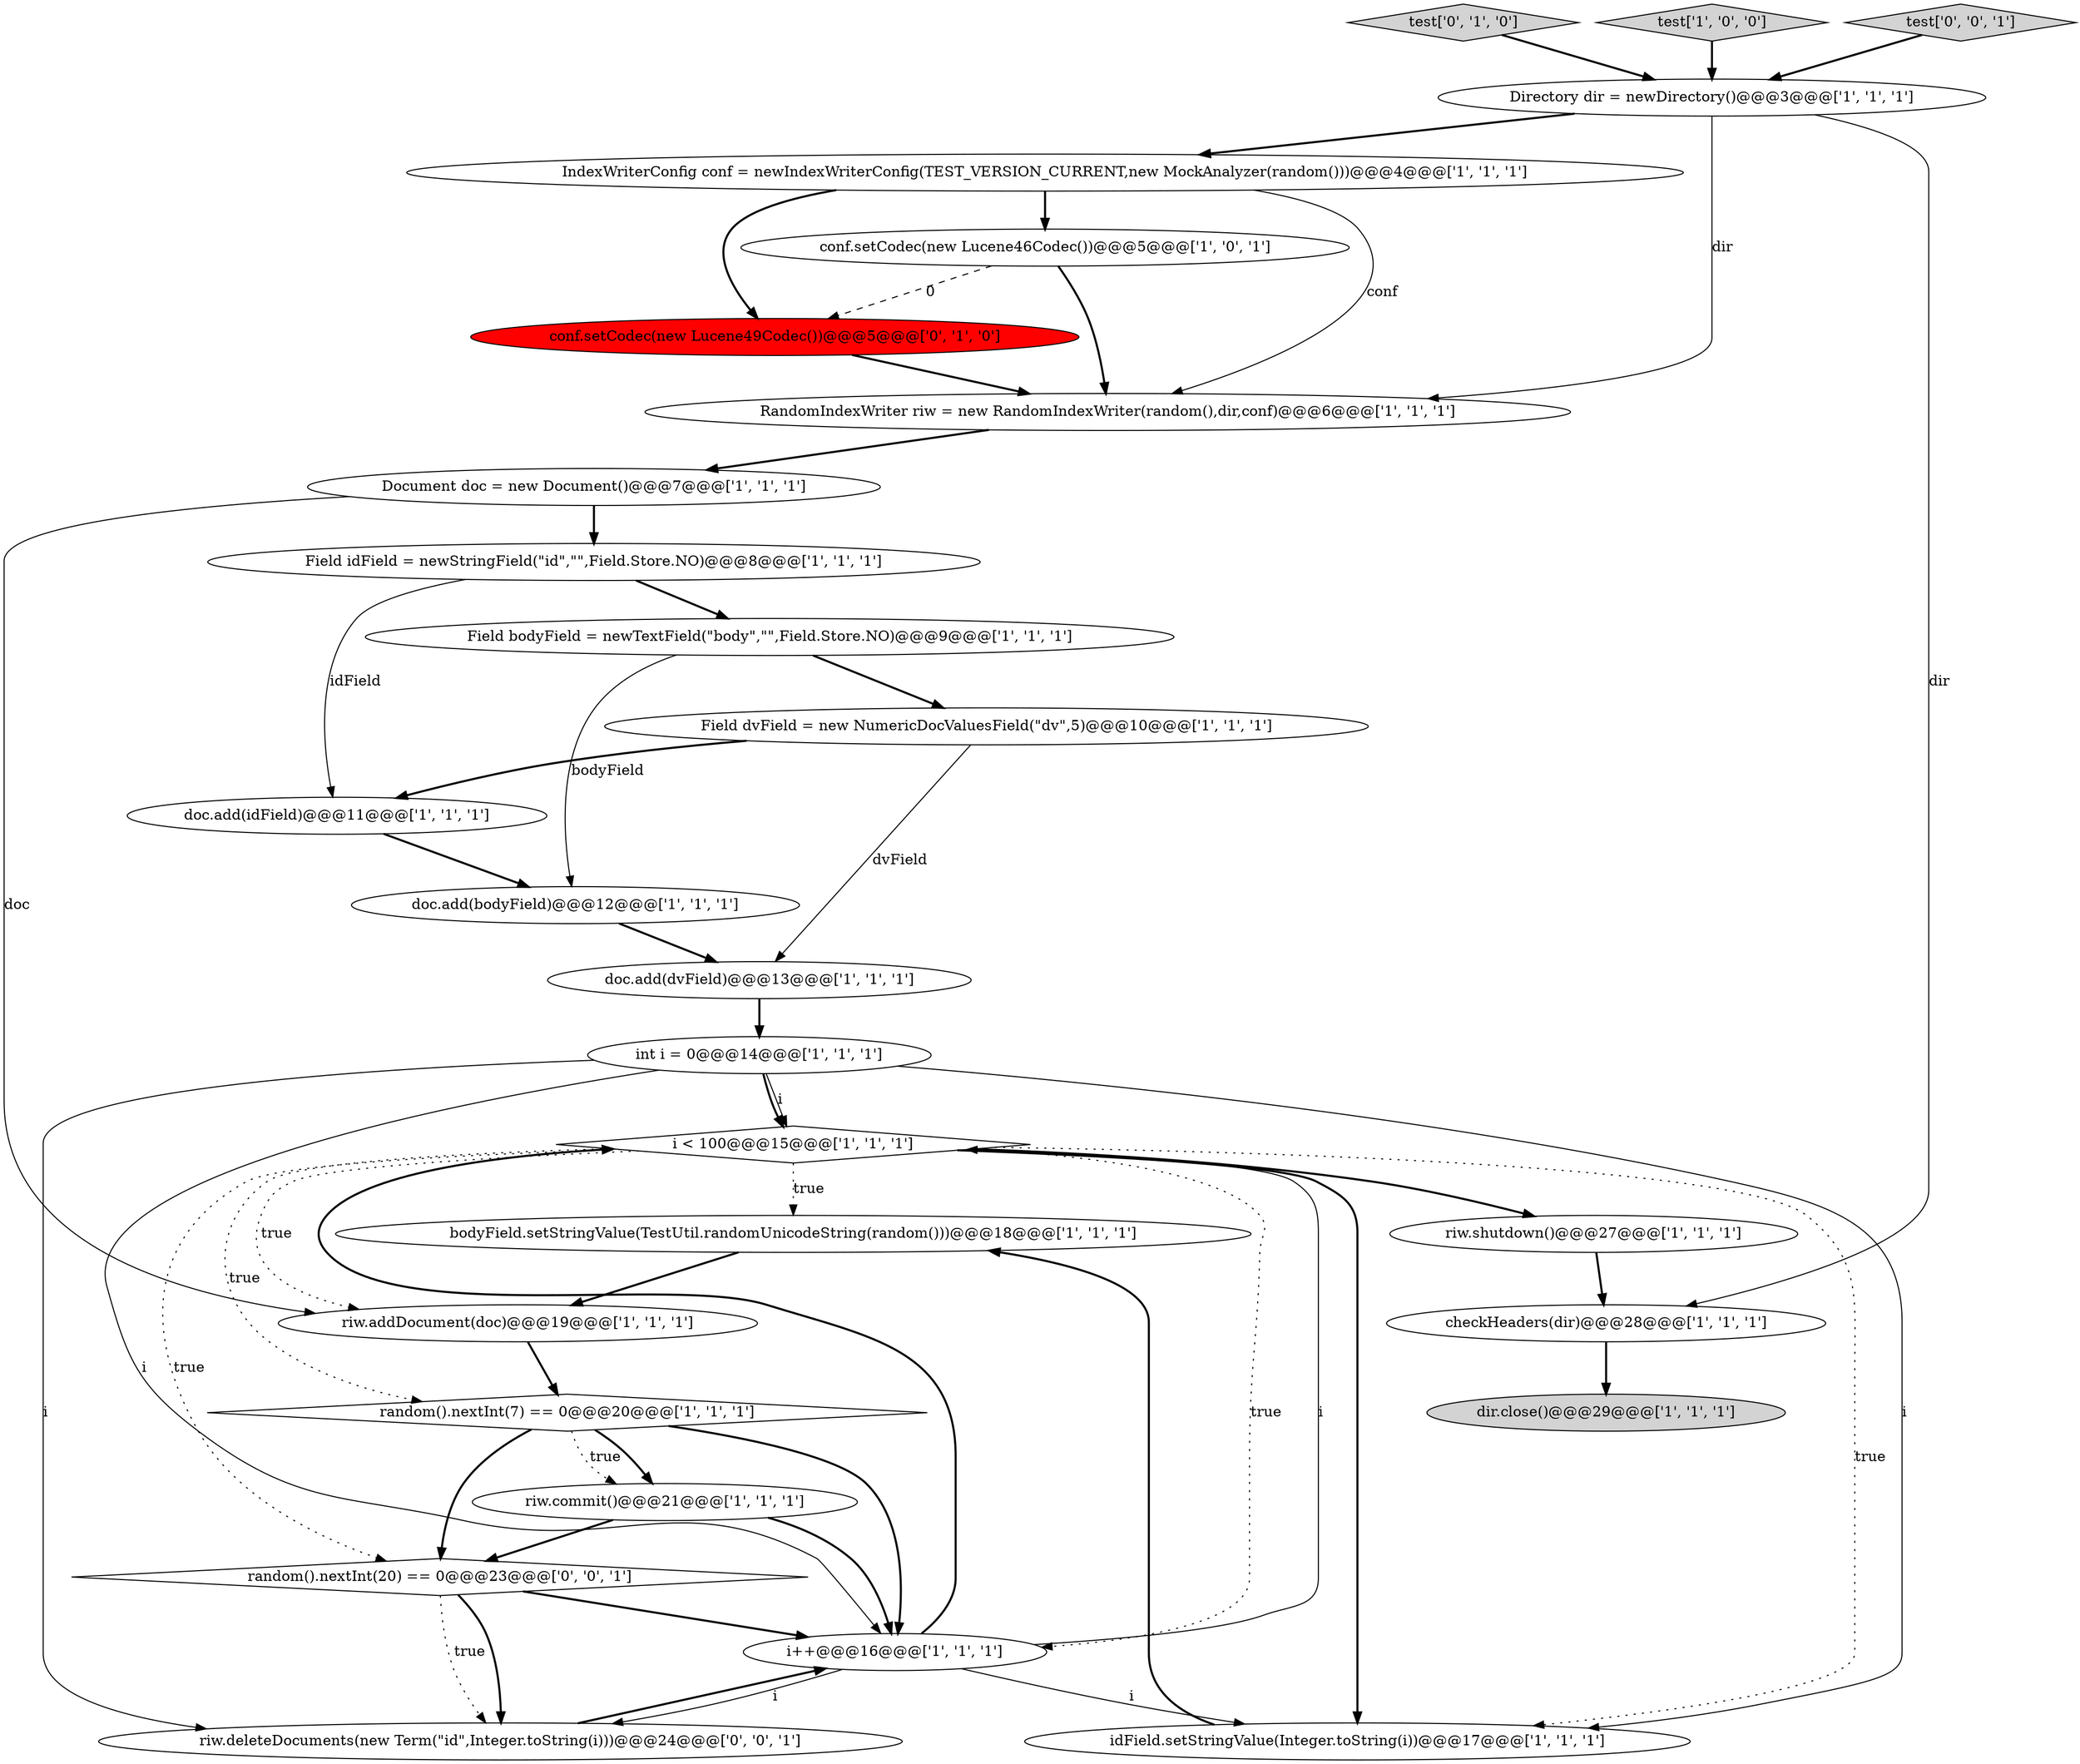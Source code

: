 digraph {
17 [style = filled, label = "Field bodyField = newTextField(\"body\",\"\",Field.Store.NO)@@@9@@@['1', '1', '1']", fillcolor = white, shape = ellipse image = "AAA0AAABBB1BBB"];
13 [style = filled, label = "RandomIndexWriter riw = new RandomIndexWriter(random(),dir,conf)@@@6@@@['1', '1', '1']", fillcolor = white, shape = ellipse image = "AAA0AAABBB1BBB"];
18 [style = filled, label = "doc.add(bodyField)@@@12@@@['1', '1', '1']", fillcolor = white, shape = ellipse image = "AAA0AAABBB1BBB"];
0 [style = filled, label = "bodyField.setStringValue(TestUtil.randomUnicodeString(random()))@@@18@@@['1', '1', '1']", fillcolor = white, shape = ellipse image = "AAA0AAABBB1BBB"];
5 [style = filled, label = "Field dvField = new NumericDocValuesField(\"dv\",5)@@@10@@@['1', '1', '1']", fillcolor = white, shape = ellipse image = "AAA0AAABBB1BBB"];
16 [style = filled, label = "riw.shutdown()@@@27@@@['1', '1', '1']", fillcolor = white, shape = ellipse image = "AAA0AAABBB1BBB"];
14 [style = filled, label = "i < 100@@@15@@@['1', '1', '1']", fillcolor = white, shape = diamond image = "AAA0AAABBB1BBB"];
19 [style = filled, label = "random().nextInt(7) == 0@@@20@@@['1', '1', '1']", fillcolor = white, shape = diamond image = "AAA0AAABBB1BBB"];
6 [style = filled, label = "IndexWriterConfig conf = newIndexWriterConfig(TEST_VERSION_CURRENT,new MockAnalyzer(random()))@@@4@@@['1', '1', '1']", fillcolor = white, shape = ellipse image = "AAA0AAABBB1BBB"];
15 [style = filled, label = "Field idField = newStringField(\"id\",\"\",Field.Store.NO)@@@8@@@['1', '1', '1']", fillcolor = white, shape = ellipse image = "AAA0AAABBB1BBB"];
23 [style = filled, label = "test['0', '1', '0']", fillcolor = lightgray, shape = diamond image = "AAA0AAABBB2BBB"];
26 [style = filled, label = "random().nextInt(20) == 0@@@23@@@['0', '0', '1']", fillcolor = white, shape = diamond image = "AAA0AAABBB3BBB"];
11 [style = filled, label = "idField.setStringValue(Integer.toString(i))@@@17@@@['1', '1', '1']", fillcolor = white, shape = ellipse image = "AAA0AAABBB1BBB"];
7 [style = filled, label = "Directory dir = newDirectory()@@@3@@@['1', '1', '1']", fillcolor = white, shape = ellipse image = "AAA0AAABBB1BBB"];
4 [style = filled, label = "doc.add(dvField)@@@13@@@['1', '1', '1']", fillcolor = white, shape = ellipse image = "AAA0AAABBB1BBB"];
2 [style = filled, label = "dir.close()@@@29@@@['1', '1', '1']", fillcolor = lightgray, shape = ellipse image = "AAA0AAABBB1BBB"];
12 [style = filled, label = "test['1', '0', '0']", fillcolor = lightgray, shape = diamond image = "AAA0AAABBB1BBB"];
20 [style = filled, label = "int i = 0@@@14@@@['1', '1', '1']", fillcolor = white, shape = ellipse image = "AAA0AAABBB1BBB"];
24 [style = filled, label = "conf.setCodec(new Lucene49Codec())@@@5@@@['0', '1', '0']", fillcolor = red, shape = ellipse image = "AAA1AAABBB2BBB"];
27 [style = filled, label = "test['0', '0', '1']", fillcolor = lightgray, shape = diamond image = "AAA0AAABBB3BBB"];
21 [style = filled, label = "checkHeaders(dir)@@@28@@@['1', '1', '1']", fillcolor = white, shape = ellipse image = "AAA0AAABBB1BBB"];
9 [style = filled, label = "doc.add(idField)@@@11@@@['1', '1', '1']", fillcolor = white, shape = ellipse image = "AAA0AAABBB1BBB"];
10 [style = filled, label = "Document doc = new Document()@@@7@@@['1', '1', '1']", fillcolor = white, shape = ellipse image = "AAA0AAABBB1BBB"];
1 [style = filled, label = "i++@@@16@@@['1', '1', '1']", fillcolor = white, shape = ellipse image = "AAA0AAABBB1BBB"];
22 [style = filled, label = "conf.setCodec(new Lucene46Codec())@@@5@@@['1', '0', '1']", fillcolor = white, shape = ellipse image = "AAA0AAABBB1BBB"];
3 [style = filled, label = "riw.commit()@@@21@@@['1', '1', '1']", fillcolor = white, shape = ellipse image = "AAA0AAABBB1BBB"];
25 [style = filled, label = "riw.deleteDocuments(new Term(\"id\",Integer.toString(i)))@@@24@@@['0', '0', '1']", fillcolor = white, shape = ellipse image = "AAA0AAABBB3BBB"];
8 [style = filled, label = "riw.addDocument(doc)@@@19@@@['1', '1', '1']", fillcolor = white, shape = ellipse image = "AAA0AAABBB1BBB"];
14->16 [style = bold, label=""];
13->10 [style = bold, label=""];
20->11 [style = solid, label="i"];
17->5 [style = bold, label=""];
25->1 [style = bold, label=""];
14->19 [style = dotted, label="true"];
10->15 [style = bold, label=""];
5->9 [style = bold, label=""];
3->1 [style = bold, label=""];
7->21 [style = solid, label="dir"];
14->0 [style = dotted, label="true"];
6->22 [style = bold, label=""];
26->25 [style = dotted, label="true"];
8->19 [style = bold, label=""];
14->26 [style = dotted, label="true"];
5->4 [style = solid, label="dvField"];
26->1 [style = bold, label=""];
26->25 [style = bold, label=""];
20->14 [style = solid, label="i"];
1->14 [style = solid, label="i"];
3->26 [style = bold, label=""];
15->9 [style = solid, label="idField"];
6->24 [style = bold, label=""];
20->14 [style = bold, label=""];
7->13 [style = solid, label="dir"];
12->7 [style = bold, label=""];
22->24 [style = dashed, label="0"];
21->2 [style = bold, label=""];
19->1 [style = bold, label=""];
15->17 [style = bold, label=""];
11->0 [style = bold, label=""];
9->18 [style = bold, label=""];
18->4 [style = bold, label=""];
19->3 [style = dotted, label="true"];
16->21 [style = bold, label=""];
19->26 [style = bold, label=""];
27->7 [style = bold, label=""];
7->6 [style = bold, label=""];
4->20 [style = bold, label=""];
0->8 [style = bold, label=""];
20->1 [style = solid, label="i"];
14->8 [style = dotted, label="true"];
1->11 [style = solid, label="i"];
20->25 [style = solid, label="i"];
14->11 [style = dotted, label="true"];
1->14 [style = bold, label=""];
17->18 [style = solid, label="bodyField"];
23->7 [style = bold, label=""];
10->8 [style = solid, label="doc"];
1->25 [style = solid, label="i"];
14->1 [style = dotted, label="true"];
14->11 [style = bold, label=""];
19->3 [style = bold, label=""];
22->13 [style = bold, label=""];
24->13 [style = bold, label=""];
6->13 [style = solid, label="conf"];
}
